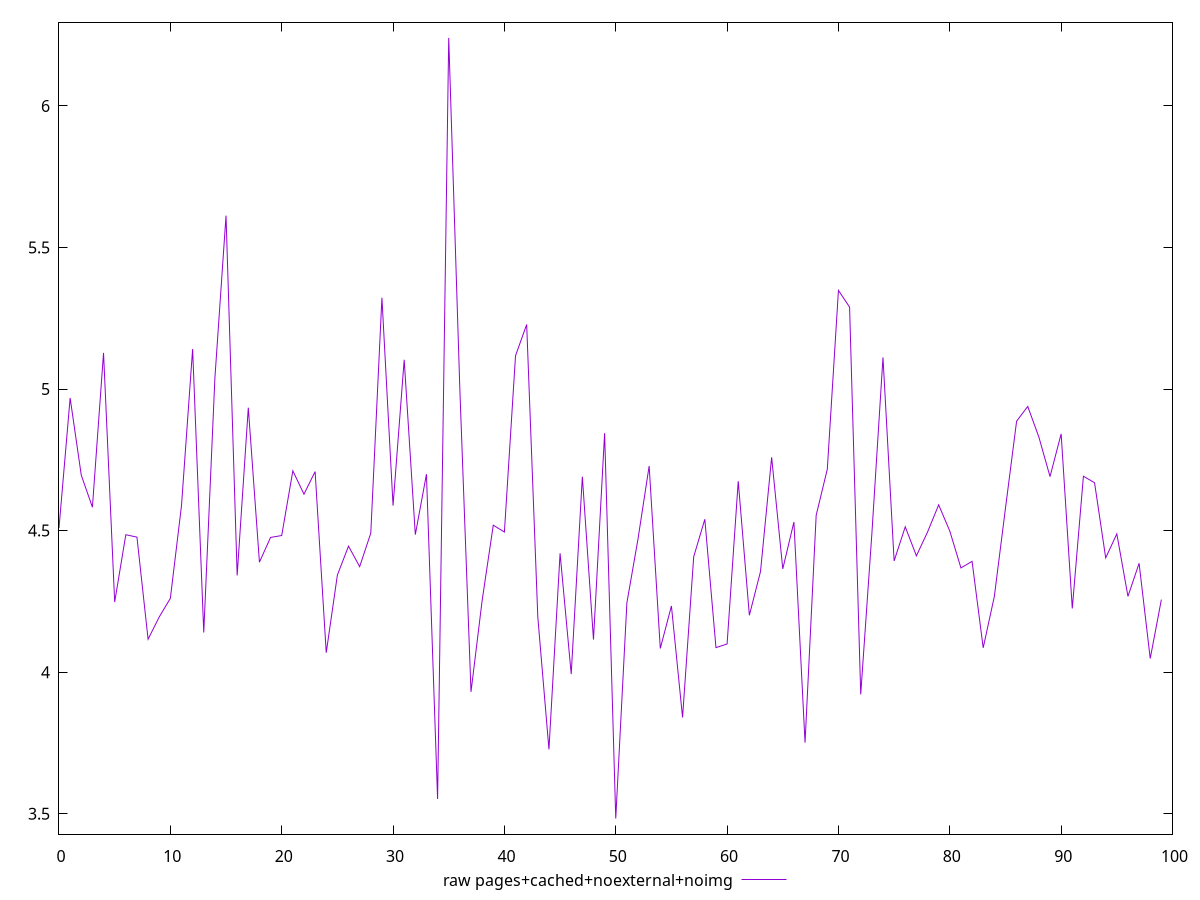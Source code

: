 $_rawPagesCachedNoexternalNoimg <<EOF
4.509200000000001
4.968400000000001
4.6956999999999995
4.582699999999999
5.1277
4.2477
4.4854
4.477
4.1164000000000005
4.1949
4.2608
4.587899999999999
5.1411999999999995
4.140000000000001
5.0387
5.6124
4.3416999999999994
4.934
4.3886
4.475899999999999
4.4826
4.7111
4.6287
4.7084
4.0687999999999995
4.342900000000002
4.4451
4.372700000000001
4.491
5.3225
4.5883
5.1033
4.4858
4.6992
3.552
6.240200000000001
4.9981
3.9305
4.253000000000001
4.5192
4.494899999999999
5.1179
5.2279
4.194699999999999
3.7273
4.4198
3.9932
4.6903
4.1151
4.8441
3.4831000000000008
4.244799999999999
4.4709
4.7283
4.083799999999999
4.2339
3.8400999999999996
4.407600000000001
4.5401
4.0867
4.099600000000002
4.6743999999999994
4.201
4.355399999999999
4.758900000000001
4.364800000000001
4.5304
3.7510000000000003
4.5544
4.717
5.3482
5.2894
3.9215999999999998
4.488200000000001
5.1117
4.393
4.5134
4.410900000000001
4.494800000000001
4.5909
4.4982999999999995
4.3682
4.3914
4.085999999999999
4.2675
4.5790999999999995
4.8865
4.9386
4.830300000000001
4.6907000000000005
4.8416
4.2252
4.692099999999999
4.669000000000001
4.4038
4.4884
4.2677
4.384600000000001
4.0483
4.256200000000001
EOF
set key outside below
set terminal pngcairo
set output "report_00006_2020-11-02T20-21-41.718Z/network-server-latency/pages+cached+noexternal+noimg//raw.png"
set yrange [3.4279580000000007:6.295342000000001]
plot $_rawPagesCachedNoexternalNoimg title "raw pages+cached+noexternal+noimg" with line ,